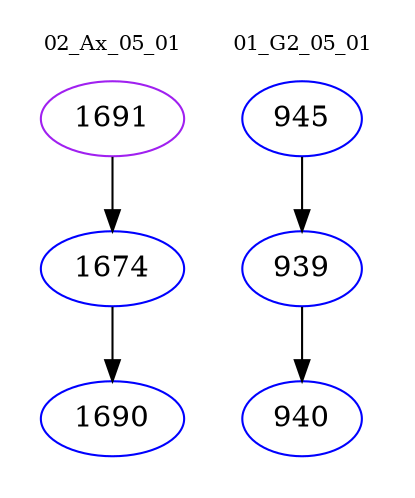 digraph{
subgraph cluster_0 {
color = white
label = "02_Ax_05_01";
fontsize=10;
T0_1691 [label="1691", color="purple"]
T0_1691 -> T0_1674 [color="black"]
T0_1674 [label="1674", color="blue"]
T0_1674 -> T0_1690 [color="black"]
T0_1690 [label="1690", color="blue"]
}
subgraph cluster_1 {
color = white
label = "01_G2_05_01";
fontsize=10;
T1_945 [label="945", color="blue"]
T1_945 -> T1_939 [color="black"]
T1_939 [label="939", color="blue"]
T1_939 -> T1_940 [color="black"]
T1_940 [label="940", color="blue"]
}
}
